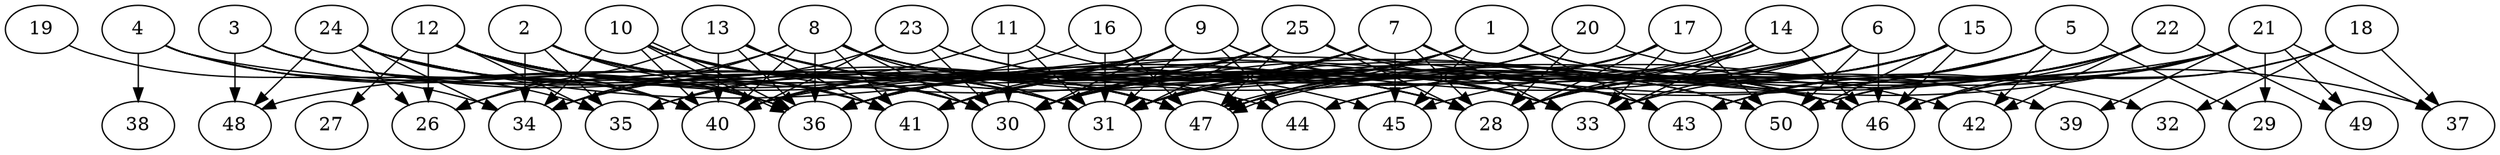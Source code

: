 // DAG automatically generated by daggen at Thu Oct  3 14:07:58 2019
// ./daggen --dot -n 50 --ccr 0.4 --fat 0.9 --regular 0.5 --density 0.6 --mindata 5242880 --maxdata 52428800 
digraph G {
  1 [size="87877120", alpha="0.02", expect_size="35150848"] 
  1 -> 30 [size ="35150848"]
  1 -> 31 [size ="35150848"]
  1 -> 32 [size ="35150848"]
  1 -> 35 [size ="35150848"]
  1 -> 36 [size ="35150848"]
  1 -> 39 [size ="35150848"]
  1 -> 43 [size ="35150848"]
  1 -> 45 [size ="35150848"]
  1 -> 47 [size ="35150848"]
  2 [size="50836480", alpha="0.05", expect_size="20334592"] 
  2 -> 28 [size ="20334592"]
  2 -> 34 [size ="20334592"]
  2 -> 35 [size ="20334592"]
  2 -> 36 [size ="20334592"]
  2 -> 41 [size ="20334592"]
  2 -> 44 [size ="20334592"]
  3 [size="108226560", alpha="0.06", expect_size="43290624"] 
  3 -> 30 [size ="43290624"]
  3 -> 36 [size ="43290624"]
  3 -> 40 [size ="43290624"]
  3 -> 47 [size ="43290624"]
  3 -> 48 [size ="43290624"]
  4 [size="66675200", alpha="0.03", expect_size="26670080"] 
  4 -> 35 [size ="26670080"]
  4 -> 36 [size ="26670080"]
  4 -> 38 [size ="26670080"]
  4 -> 41 [size ="26670080"]
  4 -> 46 [size ="26670080"]
  5 [size="76410880", alpha="0.11", expect_size="30564352"] 
  5 -> 28 [size ="30564352"]
  5 -> 29 [size ="30564352"]
  5 -> 36 [size ="30564352"]
  5 -> 41 [size ="30564352"]
  5 -> 42 [size ="30564352"]
  5 -> 43 [size ="30564352"]
  6 [size="20006400", alpha="0.06", expect_size="8002560"] 
  6 -> 28 [size ="8002560"]
  6 -> 33 [size ="8002560"]
  6 -> 36 [size ="8002560"]
  6 -> 44 [size ="8002560"]
  6 -> 46 [size ="8002560"]
  6 -> 48 [size ="8002560"]
  6 -> 50 [size ="8002560"]
  7 [size="21114880", alpha="0.15", expect_size="8445952"] 
  7 -> 28 [size ="8445952"]
  7 -> 30 [size ="8445952"]
  7 -> 31 [size ="8445952"]
  7 -> 33 [size ="8445952"]
  7 -> 36 [size ="8445952"]
  7 -> 40 [size ="8445952"]
  7 -> 45 [size ="8445952"]
  7 -> 46 [size ="8445952"]
  8 [size="123445760", alpha="0.03", expect_size="49378304"] 
  8 -> 26 [size ="49378304"]
  8 -> 28 [size ="49378304"]
  8 -> 30 [size ="49378304"]
  8 -> 31 [size ="49378304"]
  8 -> 33 [size ="49378304"]
  8 -> 34 [size ="49378304"]
  8 -> 36 [size ="49378304"]
  8 -> 40 [size ="49378304"]
  8 -> 41 [size ="49378304"]
  8 -> 43 [size ="49378304"]
  8 -> 46 [size ="49378304"]
  9 [size="39587840", alpha="0.15", expect_size="15835136"] 
  9 -> 30 [size ="15835136"]
  9 -> 31 [size ="15835136"]
  9 -> 33 [size ="15835136"]
  9 -> 34 [size ="15835136"]
  9 -> 36 [size ="15835136"]
  9 -> 41 [size ="15835136"]
  9 -> 43 [size ="15835136"]
  9 -> 44 [size ="15835136"]
  10 [size="63444480", alpha="0.01", expect_size="25377792"] 
  10 -> 30 [size ="25377792"]
  10 -> 31 [size ="25377792"]
  10 -> 34 [size ="25377792"]
  10 -> 36 [size ="25377792"]
  10 -> 36 [size ="25377792"]
  10 -> 40 [size ="25377792"]
  10 -> 47 [size ="25377792"]
  10 -> 50 [size ="25377792"]
  11 [size="32954880", alpha="0.19", expect_size="13181952"] 
  11 -> 30 [size ="13181952"]
  11 -> 31 [size ="13181952"]
  11 -> 35 [size ="13181952"]
  11 -> 50 [size ="13181952"]
  12 [size="44357120", alpha="0.06", expect_size="17742848"] 
  12 -> 26 [size ="17742848"]
  12 -> 27 [size ="17742848"]
  12 -> 28 [size ="17742848"]
  12 -> 31 [size ="17742848"]
  12 -> 35 [size ="17742848"]
  12 -> 36 [size ="17742848"]
  12 -> 40 [size ="17742848"]
  12 -> 45 [size ="17742848"]
  12 -> 47 [size ="17742848"]
  13 [size="75765760", alpha="0.07", expect_size="30306304"] 
  13 -> 26 [size ="30306304"]
  13 -> 28 [size ="30306304"]
  13 -> 36 [size ="30306304"]
  13 -> 40 [size ="30306304"]
  13 -> 41 [size ="30306304"]
  13 -> 47 [size ="30306304"]
  13 -> 50 [size ="30306304"]
  14 [size="110118400", alpha="0.18", expect_size="44047360"] 
  14 -> 28 [size ="44047360"]
  14 -> 30 [size ="44047360"]
  14 -> 33 [size ="44047360"]
  14 -> 46 [size ="44047360"]
  14 -> 47 [size ="44047360"]
  14 -> 47 [size ="44047360"]
  15 [size="128965120", alpha="0.03", expect_size="51586048"] 
  15 -> 28 [size ="51586048"]
  15 -> 31 [size ="51586048"]
  15 -> 44 [size ="51586048"]
  15 -> 46 [size ="51586048"]
  15 -> 47 [size ="51586048"]
  15 -> 50 [size ="51586048"]
  16 [size="77957120", alpha="0.04", expect_size="31182848"] 
  16 -> 31 [size ="31182848"]
  16 -> 40 [size ="31182848"]
  16 -> 47 [size ="31182848"]
  17 [size="114992640", alpha="0.07", expect_size="45997056"] 
  17 -> 28 [size ="45997056"]
  17 -> 31 [size ="45997056"]
  17 -> 33 [size ="45997056"]
  17 -> 36 [size ="45997056"]
  17 -> 47 [size ="45997056"]
  17 -> 50 [size ="45997056"]
  18 [size="86914560", alpha="0.11", expect_size="34765824"] 
  18 -> 32 [size ="34765824"]
  18 -> 37 [size ="34765824"]
  18 -> 46 [size ="34765824"]
  18 -> 50 [size ="34765824"]
  19 [size="105776640", alpha="0.18", expect_size="42310656"] 
  19 -> 34 [size ="42310656"]
  20 [size="77762560", alpha="0.02", expect_size="31105024"] 
  20 -> 28 [size ="31105024"]
  20 -> 30 [size ="31105024"]
  20 -> 37 [size ="31105024"]
  20 -> 41 [size ="31105024"]
  21 [size="81971200", alpha="0.20", expect_size="32788480"] 
  21 -> 29 [size ="32788480"]
  21 -> 30 [size ="32788480"]
  21 -> 33 [size ="32788480"]
  21 -> 37 [size ="32788480"]
  21 -> 39 [size ="32788480"]
  21 -> 40 [size ="32788480"]
  21 -> 43 [size ="32788480"]
  21 -> 45 [size ="32788480"]
  21 -> 46 [size ="32788480"]
  21 -> 49 [size ="32788480"]
  21 -> 50 [size ="32788480"]
  22 [size="74595840", alpha="0.04", expect_size="29838336"] 
  22 -> 28 [size ="29838336"]
  22 -> 31 [size ="29838336"]
  22 -> 42 [size ="29838336"]
  22 -> 43 [size ="29838336"]
  22 -> 46 [size ="29838336"]
  22 -> 47 [size ="29838336"]
  22 -> 49 [size ="29838336"]
  23 [size="107712000", alpha="0.03", expect_size="43084800"] 
  23 -> 30 [size ="43084800"]
  23 -> 33 [size ="43084800"]
  23 -> 34 [size ="43084800"]
  23 -> 40 [size ="43084800"]
  23 -> 42 [size ="43084800"]
  24 [size="29127680", alpha="0.13", expect_size="11651072"] 
  24 -> 26 [size ="11651072"]
  24 -> 30 [size ="11651072"]
  24 -> 31 [size ="11651072"]
  24 -> 34 [size ="11651072"]
  24 -> 40 [size ="11651072"]
  24 -> 43 [size ="11651072"]
  24 -> 47 [size ="11651072"]
  24 -> 48 [size ="11651072"]
  25 [size="19079680", alpha="0.12", expect_size="7631872"] 
  25 -> 28 [size ="7631872"]
  25 -> 30 [size ="7631872"]
  25 -> 31 [size ="7631872"]
  25 -> 36 [size ="7631872"]
  25 -> 41 [size ="7631872"]
  25 -> 46 [size ="7631872"]
  25 -> 47 [size ="7631872"]
  26 [size="39406080", alpha="0.13", expect_size="15762432"] 
  27 [size="62548480", alpha="0.15", expect_size="25019392"] 
  28 [size="103851520", alpha="0.16", expect_size="41540608"] 
  29 [size="52088320", alpha="0.02", expect_size="20835328"] 
  30 [size="37821440", alpha="0.16", expect_size="15128576"] 
  31 [size="51517440", alpha="0.13", expect_size="20606976"] 
  32 [size="49978880", alpha="0.16", expect_size="19991552"] 
  33 [size="70937600", alpha="0.09", expect_size="28375040"] 
  34 [size="91553280", alpha="0.19", expect_size="36621312"] 
  35 [size="47426560", alpha="0.08", expect_size="18970624"] 
  36 [size="119828480", alpha="0.09", expect_size="47931392"] 
  37 [size="79728640", alpha="0.07", expect_size="31891456"] 
  38 [size="53102080", alpha="0.17", expect_size="21240832"] 
  39 [size="32320000", alpha="0.03", expect_size="12928000"] 
  40 [size="43868160", alpha="0.19", expect_size="17547264"] 
  41 [size="20116480", alpha="0.08", expect_size="8046592"] 
  42 [size="98882560", alpha="0.07", expect_size="39553024"] 
  43 [size="75486720", alpha="0.02", expect_size="30194688"] 
  44 [size="130552320", alpha="0.20", expect_size="52220928"] 
  45 [size="125160960", alpha="0.18", expect_size="50064384"] 
  46 [size="57205760", alpha="0.02", expect_size="22882304"] 
  47 [size="109509120", alpha="0.13", expect_size="43803648"] 
  48 [size="30056960", alpha="0.00", expect_size="12022784"] 
  49 [size="128591360", alpha="0.14", expect_size="51436544"] 
  50 [size="25920000", alpha="0.11", expect_size="10368000"] 
}
